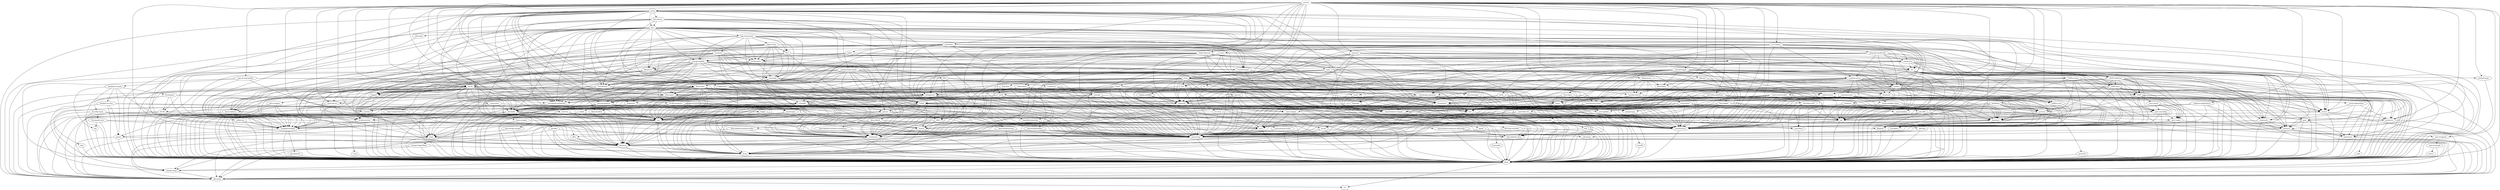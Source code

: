 strict digraph deps {
"marvin" [style=dashed];
{rank=max; "rts" [shape=box]; };
"Cabal" -> "array";
"Cabal" -> "base";
"Cabal" -> "binary";
"Cabal" -> "bytestring";
"Cabal" -> "containers";
"Cabal" -> "deepseq";
"Cabal" -> "directory";
"Cabal" -> "filepath";
"Cabal" -> "mtl";
"Cabal" -> "parsec";
"Cabal" -> "pretty";
"Cabal" -> "process";
"Cabal" -> "text";
"Cabal" -> "time";
"Cabal" -> "transformers";
"Cabal" -> "unix";
"RSA" -> "SHA";
"RSA" -> "base";
"RSA" -> "binary";
"RSA" -> "bytestring";
"RSA" -> "crypto-api";
"RSA" -> "crypto-pubkey-types";
"SHA" -> "array";
"SHA" -> "base";
"SHA" -> "binary";
"SHA" -> "bytestring";
"StateVar" -> "base";
"StateVar" -> "stm";
"StateVar" -> "transformers";
"adjunctions" -> "array";
"adjunctions" -> "base";
"adjunctions" -> "comonad";
"adjunctions" -> "containers";
"adjunctions" -> "contravariant";
"adjunctions" -> "distributive";
"adjunctions" -> "free";
"adjunctions" -> "mtl";
"adjunctions" -> "profunctors";
"adjunctions" -> "semigroupoids";
"adjunctions" -> "semigroups";
"adjunctions" -> "tagged";
"adjunctions" -> "transformers";
"adjunctions" -> "transformers-compat";
"adjunctions" -> "void";
"aeson" -> "attoparsec";
"aeson" -> "base";
"aeson" -> "base-compat-batteries";
"aeson" -> "bytestring";
"aeson" -> "containers";
"aeson" -> "deepseq";
"aeson" -> "dlist";
"aeson" -> "ghc-prim";
"aeson" -> "hashable";
"aeson" -> "primitive";
"aeson" -> "scientific";
"aeson" -> "tagged";
"aeson" -> "template-haskell";
"aeson" -> "text";
"aeson" -> "th-abstraction";
"aeson" -> "time";
"aeson" -> "time-compat";
"aeson" -> "unordered-containers";
"aeson" -> "uuid-types";
"aeson" -> "vector";
"ansi-terminal" -> "base";
"ansi-terminal" -> "colour";
"ansi-wl-pprint" -> "ansi-terminal";
"ansi-wl-pprint" -> "base";
"appar" -> "base";
"appar" -> "bytestring";
"array" -> "base";
"asn1-encoding" -> "asn1-types";
"asn1-encoding" -> "base";
"asn1-encoding" -> "bytestring";
"asn1-encoding" -> "hourglass";
"asn1-parse" -> "asn1-encoding";
"asn1-parse" -> "asn1-types";
"asn1-parse" -> "base";
"asn1-parse" -> "bytestring";
"asn1-types" -> "base";
"asn1-types" -> "bytestring";
"asn1-types" -> "hourglass";
"asn1-types" -> "memory";
"async" -> "base";
"async" -> "hashable";
"async" -> "stm";
"attoparsec" -> "array";
"attoparsec" -> "base";
"attoparsec" -> "bytestring";
"attoparsec" -> "containers";
"attoparsec" -> "deepseq";
"attoparsec" -> "scientific";
"attoparsec" -> "text";
"attoparsec" -> "transformers";
"authenticate-oauth" -> "RSA";
"authenticate-oauth" -> "SHA";
"authenticate-oauth" -> "base";
"authenticate-oauth" -> "base64-bytestring";
"authenticate-oauth" -> "blaze-builder";
"authenticate-oauth" -> "bytestring";
"authenticate-oauth" -> "crypto-pubkey-types";
"authenticate-oauth" -> "data-default";
"authenticate-oauth" -> "http-client";
"authenticate-oauth" -> "http-types";
"authenticate-oauth" -> "random";
"authenticate-oauth" -> "time";
"authenticate-oauth" -> "transformers";
"authenticate-oauth" -> "transformers-compat";
"auto-update" -> "base";
"base" -> "ghc-prim";
"base" -> "integer-gmp";
"base" -> "rts";
"base-compat" -> "base";
"base-compat" -> "unix";
"base-compat-batteries" -> "base";
"base-compat-batteries" -> "base-compat";
"base-orphans" -> "base";
"base-orphans" -> "ghc-prim";
"base16-bytestring" -> "base";
"base16-bytestring" -> "bytestring";
"base16-bytestring" -> "ghc-prim";
"base64-bytestring" -> "base";
"base64-bytestring" -> "bytestring";
"basement" -> "base";
"basement" -> "ghc-prim";
"bifunctors" -> "base";
"bifunctors" -> "base-orphans";
"bifunctors" -> "comonad";
"bifunctors" -> "containers";
"bifunctors" -> "tagged";
"bifunctors" -> "template-haskell";
"bifunctors" -> "th-abstraction";
"bifunctors" -> "transformers";
"binary" -> "array";
"binary" -> "base";
"binary" -> "bytestring";
"binary" -> "containers";
"blaze-builder" -> "base";
"blaze-builder" -> "bytestring";
"blaze-builder" -> "deepseq";
"blaze-builder" -> "text";
"bsb-http-chunked" -> "base";
"bsb-http-chunked" -> "bytestring";
"byteorder" -> "base";
"bytestring" -> "base";
"bytestring" -> "deepseq";
"bytestring" -> "ghc-prim";
"bytestring" -> "integer-gmp";
"bytestring-builder" -> "base";
"bytestring-builder" -> "bytestring";
"bytestring-builder" -> "deepseq";
"cabal-doctest" -> "Cabal";
"cabal-doctest" -> "base";
"cabal-doctest" -> "directory";
"cabal-doctest" -> "filepath";
"call-stack" -> "base";
"case-insensitive" -> "base";
"case-insensitive" -> "bytestring";
"case-insensitive" -> "deepseq";
"case-insensitive" -> "hashable";
"case-insensitive" -> "text";
"cereal" -> "array";
"cereal" -> "base";
"cereal" -> "bytestring";
"cereal" -> "containers";
"cereal" -> "ghc-prim";
"clock" -> "base";
"cmdargs" -> "base";
"cmdargs" -> "filepath";
"cmdargs" -> "process";
"cmdargs" -> "template-haskell";
"cmdargs" -> "transformers";
"colour" -> "base";
"comonad" -> "Cabal";
"comonad" -> "base";
"comonad" -> "cabal-doctest";
"comonad" -> "containers";
"comonad" -> "distributive";
"comonad" -> "tagged";
"comonad" -> "transformers";
"comonad" -> "transformers-compat";
"conduit" -> "base";
"conduit" -> "bytestring";
"conduit" -> "directory";
"conduit" -> "exceptions";
"conduit" -> "filepath";
"conduit" -> "mono-traversable";
"conduit" -> "mtl";
"conduit" -> "primitive";
"conduit" -> "resourcet";
"conduit" -> "text";
"conduit" -> "transformers";
"conduit" -> "unix";
"conduit" -> "unliftio-core";
"conduit" -> "vector";
"conduit-extra" -> "async";
"conduit-extra" -> "attoparsec";
"conduit-extra" -> "base";
"conduit-extra" -> "bytestring";
"conduit-extra" -> "conduit";
"conduit-extra" -> "directory";
"conduit-extra" -> "filepath";
"conduit-extra" -> "network";
"conduit-extra" -> "primitive";
"conduit-extra" -> "process";
"conduit-extra" -> "resourcet";
"conduit-extra" -> "stm";
"conduit-extra" -> "streaming-commons";
"conduit-extra" -> "text";
"conduit-extra" -> "transformers";
"conduit-extra" -> "typed-process";
"conduit-extra" -> "unliftio-core";
"configurator" -> "attoparsec";
"configurator" -> "base";
"configurator" -> "bytestring";
"configurator" -> "directory";
"configurator" -> "hashable";
"configurator" -> "text";
"configurator" -> "unix-compat";
"configurator" -> "unordered-containers";
"connection" -> "base";
"connection" -> "basement";
"connection" -> "bytestring";
"connection" -> "containers";
"connection" -> "data-default-class";
"connection" -> "network";
"connection" -> "socks";
"connection" -> "tls";
"connection" -> "x509";
"connection" -> "x509-store";
"connection" -> "x509-system";
"connection" -> "x509-validation";
"constraints" -> "base";
"constraints" -> "binary";
"constraints" -> "deepseq";
"constraints" -> "ghc-prim";
"constraints" -> "hashable";
"constraints" -> "mtl";
"constraints" -> "semigroups";
"constraints" -> "transformers";
"constraints" -> "transformers-compat";
"constraints" -> "type-equality";
"containers" -> "array";
"containers" -> "base";
"containers" -> "deepseq";
"contravariant" -> "StateVar";
"contravariant" -> "base";
"contravariant" -> "transformers";
"cookie" -> "base";
"cookie" -> "bytestring";
"cookie" -> "data-default-class";
"cookie" -> "deepseq";
"cookie" -> "text";
"cookie" -> "time";
"crypto-api" -> "base";
"crypto-api" -> "bytestring";
"crypto-api" -> "cereal";
"crypto-api" -> "entropy";
"crypto-api" -> "tagged";
"crypto-api" -> "transformers";
"crypto-pubkey-types" -> "asn1-encoding";
"crypto-pubkey-types" -> "asn1-types";
"crypto-pubkey-types" -> "base";
"cryptonite" -> "base";
"cryptonite" -> "basement";
"cryptonite" -> "bytestring";
"cryptonite" -> "deepseq";
"cryptonite" -> "ghc-prim";
"cryptonite" -> "integer-gmp";
"cryptonite" -> "memory";
"data-default" -> "base";
"data-default" -> "data-default-class";
"data-default" -> "data-default-instances-containers";
"data-default" -> "data-default-instances-dlist";
"data-default" -> "data-default-instances-old-locale";
"data-default-class" -> "base";
"data-default-instances-containers" -> "base";
"data-default-instances-containers" -> "containers";
"data-default-instances-containers" -> "data-default-class";
"data-default-instances-dlist" -> "base";
"data-default-instances-dlist" -> "data-default-class";
"data-default-instances-dlist" -> "dlist";
"data-default-instances-old-locale" -> "base";
"data-default-instances-old-locale" -> "data-default-class";
"data-default-instances-old-locale" -> "old-locale";
"deepseq" -> "array";
"deepseq" -> "base";
"directory" -> "base";
"directory" -> "filepath";
"directory" -> "time";
"directory" -> "unix";
"distributive" -> "Cabal";
"distributive" -> "base";
"distributive" -> "base-orphans";
"distributive" -> "cabal-doctest";
"distributive" -> "tagged";
"distributive" -> "transformers";
"dlist" -> "base";
"dlist" -> "deepseq";
"easy-file" -> "base";
"easy-file" -> "directory";
"easy-file" -> "filepath";
"easy-file" -> "time";
"easy-file" -> "unix";
"either" -> "base";
"either" -> "bifunctors";
"either" -> "mtl";
"either" -> "profunctors";
"either" -> "semigroupoids";
"entropy" -> "Cabal";
"entropy" -> "base";
"entropy" -> "bytestring";
"entropy" -> "directory";
"entropy" -> "filepath";
"entropy" -> "process";
"entropy" -> "unix";
"exceptions" -> "base";
"exceptions" -> "mtl";
"exceptions" -> "stm";
"exceptions" -> "template-haskell";
"exceptions" -> "transformers";
"fast-logger" -> "array";
"fast-logger" -> "auto-update";
"fast-logger" -> "base";
"fast-logger" -> "bytestring";
"fast-logger" -> "directory";
"fast-logger" -> "easy-file";
"fast-logger" -> "filepath";
"fast-logger" -> "text";
"fast-logger" -> "unix-compat";
"fast-logger" -> "unix-time";
"filepath" -> "base";
"free" -> "base";
"free" -> "comonad";
"free" -> "containers";
"free" -> "distributive";
"free" -> "exceptions";
"free" -> "mtl";
"free" -> "profunctors";
"free" -> "semigroupoids";
"free" -> "template-haskell";
"free" -> "transformers";
"free" -> "transformers-base";
"ghc-boot-th" -> "base";
"ghc-prim" -> "rts";
"happy" -> "array";
"happy" -> "base";
"happy" -> "containers";
"happy" -> "mtl";
"hashable" -> "base";
"hashable" -> "bytestring";
"hashable" -> "deepseq";
"hashable" -> "ghc-prim";
"hashable" -> "integer-gmp";
"hashable" -> "text";
"haskeline" -> "base";
"haskeline" -> "bytestring";
"haskeline" -> "containers";
"haskeline" -> "directory";
"haskeline" -> "filepath";
"haskeline" -> "process";
"haskeline" -> "stm";
"haskeline" -> "terminfo";
"haskeline" -> "transformers";
"haskeline" -> "unix";
"haskell-src-exts" -> "array";
"haskell-src-exts" -> "base";
"haskell-src-exts" -> "ghc-prim";
"haskell-src-exts" -> "happy";
"haskell-src-exts" -> "pretty";
"haskell-src-meta" -> "base";
"haskell-src-meta" -> "haskell-src-exts";
"haskell-src-meta" -> "pretty";
"haskell-src-meta" -> "syb";
"haskell-src-meta" -> "template-haskell";
"haskell-src-meta" -> "th-orphans";
"hourglass" -> "base";
"hourglass" -> "deepseq";
"http-client" -> "array";
"http-client" -> "base";
"http-client" -> "blaze-builder";
"http-client" -> "bytestring";
"http-client" -> "case-insensitive";
"http-client" -> "containers";
"http-client" -> "cookie";
"http-client" -> "deepseq";
"http-client" -> "exceptions";
"http-client" -> "filepath";
"http-client" -> "ghc-prim";
"http-client" -> "http-types";
"http-client" -> "memory";
"http-client" -> "mime-types";
"http-client" -> "network";
"http-client" -> "network-uri";
"http-client" -> "random";
"http-client" -> "stm";
"http-client" -> "streaming-commons";
"http-client" -> "text";
"http-client" -> "time";
"http-client" -> "transformers";
"http-client-tls" -> "base";
"http-client-tls" -> "bytestring";
"http-client-tls" -> "case-insensitive";
"http-client-tls" -> "connection";
"http-client-tls" -> "containers";
"http-client-tls" -> "cryptonite";
"http-client-tls" -> "data-default-class";
"http-client-tls" -> "exceptions";
"http-client-tls" -> "http-client";
"http-client-tls" -> "http-types";
"http-client-tls" -> "memory";
"http-client-tls" -> "network";
"http-client-tls" -> "network-uri";
"http-client-tls" -> "text";
"http-client-tls" -> "tls";
"http-client-tls" -> "transformers";
"http-date" -> "array";
"http-date" -> "attoparsec";
"http-date" -> "base";
"http-date" -> "bytestring";
"http-date" -> "time";
"http-types" -> "array";
"http-types" -> "base";
"http-types" -> "bytestring";
"http-types" -> "case-insensitive";
"http-types" -> "text";
"http2" -> "array";
"http2" -> "base";
"http2" -> "bytestring";
"http2" -> "case-insensitive";
"http2" -> "containers";
"http2" -> "http-types";
"http2" -> "network";
"http2" -> "network-byte-order";
"http2" -> "psqueues";
"http2" -> "stm";
"http2" -> "time-manager";
"integer-gmp" -> "ghc-prim";
"integer-logarithms" -> "array";
"integer-logarithms" -> "base";
"integer-logarithms" -> "ghc-prim";
"integer-logarithms" -> "integer-gmp";
"invariant" -> "StateVar";
"invariant" -> "array";
"invariant" -> "base";
"invariant" -> "bifunctors";
"invariant" -> "comonad";
"invariant" -> "containers";
"invariant" -> "contravariant";
"invariant" -> "ghc-prim";
"invariant" -> "profunctors";
"invariant" -> "stm";
"invariant" -> "tagged";
"invariant" -> "template-haskell";
"invariant" -> "th-abstraction";
"invariant" -> "transformers";
"invariant" -> "transformers-compat";
"invariant" -> "unordered-containers";
"iproute" -> "appar";
"iproute" -> "base";
"iproute" -> "byteorder";
"iproute" -> "bytestring";
"iproute" -> "containers";
"iproute" -> "network";
"irc" -> "attoparsec";
"irc" -> "base";
"irc" -> "bytestring";
"irc-conduit" -> "async";
"irc-conduit" -> "base";
"irc-conduit" -> "bytestring";
"irc-conduit" -> "conduit";
"irc-conduit" -> "conduit-extra";
"irc-conduit" -> "connection";
"irc-conduit" -> "irc";
"irc-conduit" -> "irc-ctcp";
"irc-conduit" -> "network-conduit-tls";
"irc-conduit" -> "profunctors";
"irc-conduit" -> "text";
"irc-conduit" -> "time";
"irc-conduit" -> "tls";
"irc-conduit" -> "transformers";
"irc-conduit" -> "x509-validation";
"irc-ctcp" -> "base";
"irc-ctcp" -> "bytestring";
"irc-ctcp" -> "text";
"kan-extensions" -> "adjunctions";
"kan-extensions" -> "array";
"kan-extensions" -> "base";
"kan-extensions" -> "comonad";
"kan-extensions" -> "containers";
"kan-extensions" -> "contravariant";
"kan-extensions" -> "distributive";
"kan-extensions" -> "free";
"kan-extensions" -> "invariant";
"kan-extensions" -> "mtl";
"kan-extensions" -> "profunctors";
"kan-extensions" -> "semigroupoids";
"kan-extensions" -> "tagged";
"kan-extensions" -> "transformers";
"kan-extensions" -> "transformers-compat";
"lens" -> "Cabal";
"lens" -> "array";
"lens" -> "base";
"lens" -> "base-orphans";
"lens" -> "bifunctors";
"lens" -> "bytestring";
"lens" -> "cabal-doctest";
"lens" -> "call-stack";
"lens" -> "comonad";
"lens" -> "containers";
"lens" -> "contravariant";
"lens" -> "distributive";
"lens" -> "exceptions";
"lens" -> "filepath";
"lens" -> "free";
"lens" -> "ghc-prim";
"lens" -> "hashable";
"lens" -> "kan-extensions";
"lens" -> "mtl";
"lens" -> "parallel";
"lens" -> "profunctors";
"lens" -> "reflection";
"lens" -> "semigroupoids";
"lens" -> "tagged";
"lens" -> "template-haskell";
"lens" -> "text";
"lens" -> "th-abstraction";
"lens" -> "transformers";
"lens" -> "transformers-compat";
"lens" -> "type-equality";
"lens" -> "unordered-containers";
"lens" -> "vector";
"lens-aeson" -> "Cabal";
"lens-aeson" -> "aeson";
"lens-aeson" -> "attoparsec";
"lens-aeson" -> "base";
"lens-aeson" -> "bytestring";
"lens-aeson" -> "cabal-doctest";
"lens-aeson" -> "lens";
"lens-aeson" -> "scientific";
"lens-aeson" -> "text";
"lens-aeson" -> "unordered-containers";
"lens-aeson" -> "vector";
"libyaml" -> "base";
"libyaml" -> "bytestring";
"libyaml" -> "conduit";
"libyaml" -> "resourcet";
"lifted-async" -> "async";
"lifted-async" -> "base";
"lifted-async" -> "constraints";
"lifted-async" -> "lifted-base";
"lifted-async" -> "monad-control";
"lifted-async" -> "transformers-base";
"lifted-base" -> "base";
"lifted-base" -> "monad-control";
"lifted-base" -> "transformers-base";
"marvin" -> "aeson";
"marvin" -> "ansi-wl-pprint";
"marvin" -> "base";
"marvin" -> "bytestring";
"marvin" -> "conduit";
"marvin" -> "configurator";
"marvin" -> "deepseq";
"marvin" -> "directory";
"marvin" -> "filepath";
"marvin" -> "hashable";
"marvin" -> "haskeline";
"marvin" -> "http-client";
"marvin" -> "http-client-tls";
"marvin" -> "http-types";
"marvin" -> "irc-conduit";
"marvin" -> "lifted-async";
"marvin" -> "lifted-base";
"marvin" -> "marvin-interpolate";
"marvin" -> "microlens-platform";
"marvin" -> "monad-control";
"marvin" -> "monad-logger";
"marvin" -> "monad-loops";
"marvin" -> "mtl";
"marvin" -> "mustache";
"marvin" -> "network-uri";
"marvin" -> "optparse-applicative";
"marvin" -> "random";
"marvin" -> "text";
"marvin" -> "text-icu";
"marvin" -> "time";
"marvin" -> "transformers";
"marvin" -> "transformers-base";
"marvin" -> "unordered-containers";
"marvin" -> "vector";
"marvin" -> "wai";
"marvin" -> "warp";
"marvin" -> "warp-tls";
"marvin" -> "websockets";
"marvin" -> "wreq";
"marvin" -> "wuss";
"marvin-interpolate" -> "base";
"marvin-interpolate" -> "haskell-src-meta";
"marvin-interpolate" -> "mtl";
"marvin-interpolate" -> "parsec";
"marvin-interpolate" -> "template-haskell";
"marvin-interpolate" -> "text";
"memory" -> "base";
"memory" -> "basement";
"memory" -> "bytestring";
"memory" -> "deepseq";
"memory" -> "ghc-prim";
"microlens" -> "base";
"microlens-ghc" -> "array";
"microlens-ghc" -> "base";
"microlens-ghc" -> "bytestring";
"microlens-ghc" -> "containers";
"microlens-ghc" -> "microlens";
"microlens-ghc" -> "transformers";
"microlens-mtl" -> "base";
"microlens-mtl" -> "microlens";
"microlens-mtl" -> "mtl";
"microlens-mtl" -> "transformers";
"microlens-mtl" -> "transformers-compat";
"microlens-platform" -> "base";
"microlens-platform" -> "hashable";
"microlens-platform" -> "microlens";
"microlens-platform" -> "microlens-ghc";
"microlens-platform" -> "microlens-mtl";
"microlens-platform" -> "microlens-th";
"microlens-platform" -> "text";
"microlens-platform" -> "unordered-containers";
"microlens-platform" -> "vector";
"microlens-th" -> "base";
"microlens-th" -> "containers";
"microlens-th" -> "microlens";
"microlens-th" -> "template-haskell";
"microlens-th" -> "th-abstraction";
"microlens-th" -> "transformers";
"mime-types" -> "base";
"mime-types" -> "bytestring";
"mime-types" -> "containers";
"mime-types" -> "text";
"monad-control" -> "base";
"monad-control" -> "stm";
"monad-control" -> "transformers";
"monad-control" -> "transformers-base";
"monad-control" -> "transformers-compat";
"monad-logger" -> "base";
"monad-logger" -> "bytestring";
"monad-logger" -> "conduit";
"monad-logger" -> "conduit-extra";
"monad-logger" -> "exceptions";
"monad-logger" -> "fast-logger";
"monad-logger" -> "lifted-base";
"monad-logger" -> "monad-control";
"monad-logger" -> "monad-loops";
"monad-logger" -> "mtl";
"monad-logger" -> "resourcet";
"monad-logger" -> "stm";
"monad-logger" -> "stm-chans";
"monad-logger" -> "template-haskell";
"monad-logger" -> "text";
"monad-logger" -> "transformers";
"monad-logger" -> "transformers-base";
"monad-logger" -> "transformers-compat";
"monad-logger" -> "unliftio-core";
"monad-loops" -> "base";
"mono-traversable" -> "base";
"mono-traversable" -> "bytestring";
"mono-traversable" -> "containers";
"mono-traversable" -> "hashable";
"mono-traversable" -> "split";
"mono-traversable" -> "text";
"mono-traversable" -> "transformers";
"mono-traversable" -> "unordered-containers";
"mono-traversable" -> "vector";
"mono-traversable" -> "vector-algorithms";
"mtl" -> "base";
"mtl" -> "transformers";
"mustache" -> "aeson";
"mustache" -> "base";
"mustache" -> "bytestring";
"mustache" -> "cmdargs";
"mustache" -> "containers";
"mustache" -> "directory";
"mustache" -> "either";
"mustache" -> "filepath";
"mustache" -> "mtl";
"mustache" -> "parsec";
"mustache" -> "scientific";
"mustache" -> "template-haskell";
"mustache" -> "text";
"mustache" -> "th-lift";
"mustache" -> "unordered-containers";
"mustache" -> "vector";
"mustache" -> "yaml";
"network" -> "base";
"network" -> "bytestring";
"network" -> "deepseq";
"network-byte-order" -> "base";
"network-byte-order" -> "bytestring";
"network-conduit-tls" -> "base";
"network-conduit-tls" -> "bytestring";
"network-conduit-tls" -> "conduit";
"network-conduit-tls" -> "conduit-extra";
"network-conduit-tls" -> "connection";
"network-conduit-tls" -> "data-default-class";
"network-conduit-tls" -> "network";
"network-conduit-tls" -> "streaming-commons";
"network-conduit-tls" -> "tls";
"network-conduit-tls" -> "transformers";
"network-conduit-tls" -> "unliftio-core";
"network-uri" -> "base";
"network-uri" -> "deepseq";
"network-uri" -> "parsec";
"network-uri" -> "template-haskell";
"old-locale" -> "base";
"old-time" -> "base";
"old-time" -> "old-locale";
"optparse-applicative" -> "ansi-wl-pprint";
"optparse-applicative" -> "base";
"optparse-applicative" -> "process";
"optparse-applicative" -> "transformers";
"optparse-applicative" -> "transformers-compat";
"parallel" -> "array";
"parallel" -> "base";
"parallel" -> "containers";
"parallel" -> "deepseq";
"parallel" -> "ghc-prim";
"parsec" -> "base";
"parsec" -> "bytestring";
"parsec" -> "mtl";
"parsec" -> "text";
"pem" -> "base";
"pem" -> "basement";
"pem" -> "bytestring";
"pem" -> "memory";
"pretty" -> "base";
"pretty" -> "deepseq";
"pretty" -> "ghc-prim";
"primitive" -> "base";
"primitive" -> "ghc-prim";
"primitive" -> "transformers";
"process" -> "base";
"process" -> "deepseq";
"process" -> "directory";
"process" -> "filepath";
"process" -> "unix";
"profunctors" -> "base";
"profunctors" -> "base-orphans";
"profunctors" -> "bifunctors";
"profunctors" -> "comonad";
"profunctors" -> "contravariant";
"profunctors" -> "distributive";
"profunctors" -> "tagged";
"profunctors" -> "transformers";
"psqueues" -> "base";
"psqueues" -> "deepseq";
"psqueues" -> "ghc-prim";
"psqueues" -> "hashable";
"random" -> "base";
"random" -> "time";
"reflection" -> "base";
"reflection" -> "template-haskell";
"resourcet" -> "base";
"resourcet" -> "containers";
"resourcet" -> "exceptions";
"resourcet" -> "mtl";
"resourcet" -> "primitive";
"resourcet" -> "transformers";
"resourcet" -> "unliftio-core";
"safe" -> "base";
"scientific" -> "base";
"scientific" -> "binary";
"scientific" -> "bytestring";
"scientific" -> "containers";
"scientific" -> "deepseq";
"scientific" -> "hashable";
"scientific" -> "integer-gmp";
"scientific" -> "integer-logarithms";
"scientific" -> "primitive";
"scientific" -> "text";
"semigroupoids" -> "Cabal";
"semigroupoids" -> "base";
"semigroupoids" -> "base-orphans";
"semigroupoids" -> "bifunctors";
"semigroupoids" -> "cabal-doctest";
"semigroupoids" -> "comonad";
"semigroupoids" -> "containers";
"semigroupoids" -> "contravariant";
"semigroupoids" -> "distributive";
"semigroupoids" -> "hashable";
"semigroupoids" -> "tagged";
"semigroupoids" -> "template-haskell";
"semigroupoids" -> "transformers";
"semigroupoids" -> "transformers-compat";
"semigroupoids" -> "unordered-containers";
"semigroups" -> "base";
"simple-sendfile" -> "base";
"simple-sendfile" -> "bytestring";
"simple-sendfile" -> "network";
"simple-sendfile" -> "unix";
"socks" -> "base";
"socks" -> "basement";
"socks" -> "bytestring";
"socks" -> "cereal";
"socks" -> "network";
"split" -> "base";
"stm" -> "array";
"stm" -> "base";
"stm-chans" -> "Cabal";
"stm-chans" -> "base";
"stm-chans" -> "stm";
"streaming-commons" -> "array";
"streaming-commons" -> "async";
"streaming-commons" -> "base";
"streaming-commons" -> "bytestring";
"streaming-commons" -> "directory";
"streaming-commons" -> "network";
"streaming-commons" -> "process";
"streaming-commons" -> "random";
"streaming-commons" -> "stm";
"streaming-commons" -> "text";
"streaming-commons" -> "transformers";
"streaming-commons" -> "unix";
"streaming-commons" -> "zlib";
"syb" -> "base";
"tagged" -> "base";
"tagged" -> "deepseq";
"tagged" -> "template-haskell";
"tagged" -> "transformers";
"template-haskell" -> "base";
"template-haskell" -> "ghc-boot-th";
"template-haskell" -> "pretty";
"terminfo" -> "base";
"text" -> "array";
"text" -> "base";
"text" -> "binary";
"text" -> "bytestring";
"text" -> "deepseq";
"text" -> "ghc-prim";
"text" -> "integer-gmp";
"text" -> "template-haskell";
"text-icu" -> "base";
"text-icu" -> "bytestring";
"text-icu" -> "deepseq";
"text-icu" -> "text";
"th-abstraction" -> "base";
"th-abstraction" -> "containers";
"th-abstraction" -> "ghc-prim";
"th-abstraction" -> "template-haskell";
"th-expand-syns" -> "base";
"th-expand-syns" -> "containers";
"th-expand-syns" -> "syb";
"th-expand-syns" -> "template-haskell";
"th-lift" -> "base";
"th-lift" -> "ghc-prim";
"th-lift" -> "template-haskell";
"th-lift" -> "th-abstraction";
"th-lift-instances" -> "base";
"th-lift-instances" -> "bytestring";
"th-lift-instances" -> "containers";
"th-lift-instances" -> "template-haskell";
"th-lift-instances" -> "text";
"th-lift-instances" -> "th-lift";
"th-lift-instances" -> "transformers";
"th-lift-instances" -> "vector";
"th-orphans" -> "base";
"th-orphans" -> "mtl";
"th-orphans" -> "template-haskell";
"th-orphans" -> "th-lift";
"th-orphans" -> "th-lift-instances";
"th-orphans" -> "th-reify-many";
"th-reify-many" -> "base";
"th-reify-many" -> "containers";
"th-reify-many" -> "mtl";
"th-reify-many" -> "safe";
"th-reify-many" -> "template-haskell";
"th-reify-many" -> "th-expand-syns";
"time" -> "base";
"time" -> "deepseq";
"time-compat" -> "base";
"time-compat" -> "base-orphans";
"time-compat" -> "deepseq";
"time-compat" -> "time";
"time-locale-compat" -> "base";
"time-locale-compat" -> "time";
"time-manager" -> "auto-update";
"time-manager" -> "base";
"tls" -> "asn1-encoding";
"tls" -> "asn1-types";
"tls" -> "async";
"tls" -> "base";
"tls" -> "bytestring";
"tls" -> "cereal";
"tls" -> "cryptonite";
"tls" -> "data-default-class";
"tls" -> "hourglass";
"tls" -> "memory";
"tls" -> "mtl";
"tls" -> "network";
"tls" -> "transformers";
"tls" -> "x509";
"tls" -> "x509-store";
"tls" -> "x509-validation";
"tls-session-manager" -> "auto-update";
"tls-session-manager" -> "base";
"tls-session-manager" -> "basement";
"tls-session-manager" -> "bytestring";
"tls-session-manager" -> "clock";
"tls-session-manager" -> "memory";
"tls-session-manager" -> "psqueues";
"tls-session-manager" -> "tls";
"transformers" -> "base";
"transformers-base" -> "base";
"transformers-base" -> "base-orphans";
"transformers-base" -> "stm";
"transformers-base" -> "transformers";
"transformers-base" -> "transformers-compat";
"transformers-compat" -> "base";
"transformers-compat" -> "ghc-prim";
"transformers-compat" -> "transformers";
"type-equality" -> "base";
"typed-process" -> "async";
"typed-process" -> "base";
"typed-process" -> "bytestring";
"typed-process" -> "process";
"typed-process" -> "stm";
"typed-process" -> "transformers";
"typed-process" -> "unliftio-core";
"unix" -> "base";
"unix" -> "bytestring";
"unix" -> "time";
"unix-compat" -> "base";
"unix-compat" -> "unix";
"unix-time" -> "base";
"unix-time" -> "binary";
"unix-time" -> "bytestring";
"unix-time" -> "old-time";
"unliftio-core" -> "base";
"unliftio-core" -> "transformers";
"unordered-containers" -> "base";
"unordered-containers" -> "deepseq";
"unordered-containers" -> "hashable";
"uuid-types" -> "base";
"uuid-types" -> "binary";
"uuid-types" -> "bytestring";
"uuid-types" -> "deepseq";
"uuid-types" -> "hashable";
"uuid-types" -> "random";
"uuid-types" -> "text";
"vault" -> "base";
"vault" -> "containers";
"vault" -> "hashable";
"vault" -> "semigroups";
"vault" -> "unordered-containers";
"vector" -> "base";
"vector" -> "deepseq";
"vector" -> "ghc-prim";
"vector" -> "primitive";
"vector-algorithms" -> "base";
"vector-algorithms" -> "bytestring";
"vector-algorithms" -> "primitive";
"vector-algorithms" -> "vector";
"void" -> "base";
"wai" -> "base";
"wai" -> "bytestring";
"wai" -> "http-types";
"wai" -> "network";
"wai" -> "text";
"wai" -> "transformers";
"wai" -> "vault";
"warp" -> "array";
"warp" -> "async";
"warp" -> "auto-update";
"warp" -> "base";
"warp" -> "bsb-http-chunked";
"warp" -> "bytestring";
"warp" -> "case-insensitive";
"warp" -> "containers";
"warp" -> "ghc-prim";
"warp" -> "hashable";
"warp" -> "http-date";
"warp" -> "http-types";
"warp" -> "http2";
"warp" -> "iproute";
"warp" -> "network";
"warp" -> "simple-sendfile";
"warp" -> "stm";
"warp" -> "streaming-commons";
"warp" -> "text";
"warp" -> "time-manager";
"warp" -> "unix";
"warp" -> "unix-compat";
"warp" -> "vault";
"warp" -> "wai";
"warp" -> "word8";
"warp" -> "x509";
"warp-tls" -> "base";
"warp-tls" -> "bytestring";
"warp-tls" -> "cryptonite";
"warp-tls" -> "data-default-class";
"warp-tls" -> "network";
"warp-tls" -> "streaming-commons";
"warp-tls" -> "tls";
"warp-tls" -> "tls-session-manager";
"warp-tls" -> "wai";
"warp-tls" -> "warp";
"websockets" -> "SHA";
"websockets" -> "async";
"websockets" -> "attoparsec";
"websockets" -> "base";
"websockets" -> "base64-bytestring";
"websockets" -> "binary";
"websockets" -> "bytestring";
"websockets" -> "bytestring-builder";
"websockets" -> "case-insensitive";
"websockets" -> "clock";
"websockets" -> "containers";
"websockets" -> "entropy";
"websockets" -> "network";
"websockets" -> "random";
"websockets" -> "streaming-commons";
"websockets" -> "text";
"word8" -> "base";
"wreq" -> "Cabal";
"wreq" -> "aeson";
"wreq" -> "attoparsec";
"wreq" -> "authenticate-oauth";
"wreq" -> "base";
"wreq" -> "base16-bytestring";
"wreq" -> "bytestring";
"wreq" -> "cabal-doctest";
"wreq" -> "case-insensitive";
"wreq" -> "containers";
"wreq" -> "cryptonite";
"wreq" -> "exceptions";
"wreq" -> "ghc-prim";
"wreq" -> "hashable";
"wreq" -> "http-client";
"wreq" -> "http-client-tls";
"wreq" -> "http-types";
"wreq" -> "lens";
"wreq" -> "lens-aeson";
"wreq" -> "memory";
"wreq" -> "mime-types";
"wreq" -> "psqueues";
"wreq" -> "template-haskell";
"wreq" -> "text";
"wreq" -> "time";
"wreq" -> "time-locale-compat";
"wreq" -> "unordered-containers";
"wuss" -> "base";
"wuss" -> "bytestring";
"wuss" -> "connection";
"wuss" -> "network";
"wuss" -> "websockets";
"x509" -> "asn1-encoding";
"x509" -> "asn1-parse";
"x509" -> "asn1-types";
"x509" -> "base";
"x509" -> "bytestring";
"x509" -> "containers";
"x509" -> "cryptonite";
"x509" -> "hourglass";
"x509" -> "memory";
"x509" -> "mtl";
"x509" -> "pem";
"x509-store" -> "asn1-encoding";
"x509-store" -> "asn1-types";
"x509-store" -> "base";
"x509-store" -> "bytestring";
"x509-store" -> "containers";
"x509-store" -> "cryptonite";
"x509-store" -> "directory";
"x509-store" -> "filepath";
"x509-store" -> "mtl";
"x509-store" -> "pem";
"x509-store" -> "x509";
"x509-system" -> "base";
"x509-system" -> "bytestring";
"x509-system" -> "containers";
"x509-system" -> "directory";
"x509-system" -> "filepath";
"x509-system" -> "mtl";
"x509-system" -> "pem";
"x509-system" -> "process";
"x509-system" -> "x509";
"x509-system" -> "x509-store";
"x509-validation" -> "asn1-encoding";
"x509-validation" -> "asn1-types";
"x509-validation" -> "base";
"x509-validation" -> "bytestring";
"x509-validation" -> "containers";
"x509-validation" -> "cryptonite";
"x509-validation" -> "data-default-class";
"x509-validation" -> "hourglass";
"x509-validation" -> "memory";
"x509-validation" -> "mtl";
"x509-validation" -> "pem";
"x509-validation" -> "x509";
"x509-validation" -> "x509-store";
"yaml" -> "aeson";
"yaml" -> "attoparsec";
"yaml" -> "base";
"yaml" -> "bytestring";
"yaml" -> "conduit";
"yaml" -> "containers";
"yaml" -> "directory";
"yaml" -> "filepath";
"yaml" -> "libyaml";
"yaml" -> "mtl";
"yaml" -> "resourcet";
"yaml" -> "scientific";
"yaml" -> "template-haskell";
"yaml" -> "text";
"yaml" -> "transformers";
"yaml" -> "unordered-containers";
"yaml" -> "vector";
"zlib" -> "base";
"zlib" -> "bytestring";
}
